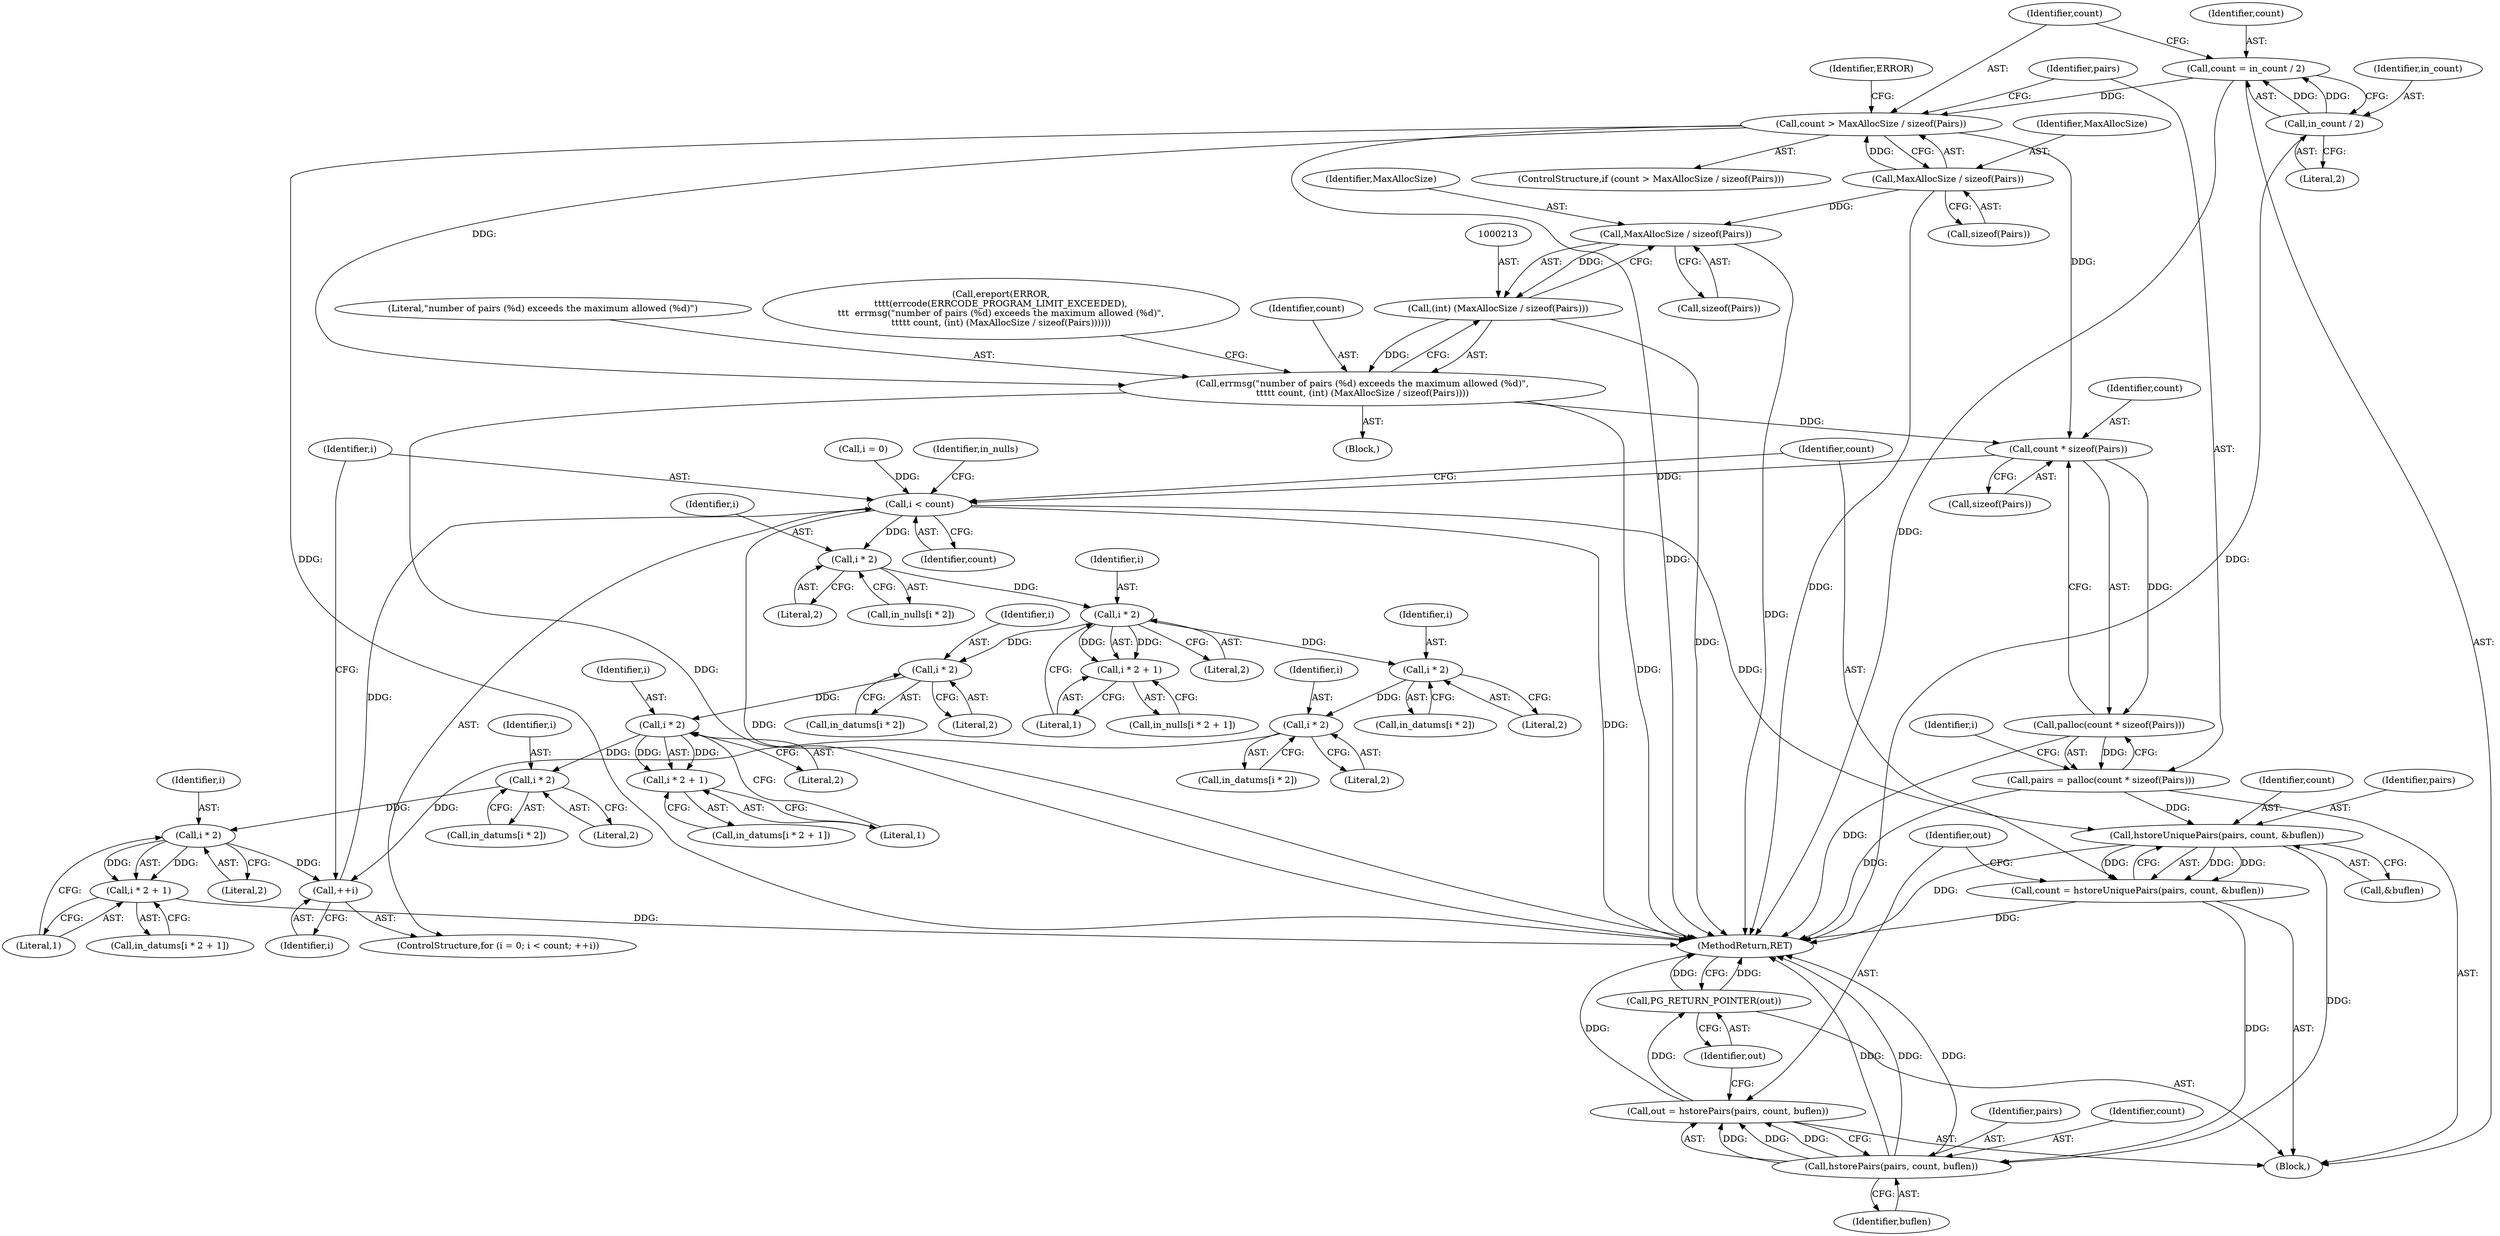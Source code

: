 digraph "0_postgres_31400a673325147e1205326008e32135a78b4d8a@API" {
"1000221" [label="(Call,count * sizeof(Pairs))"];
"1000198" [label="(Call,count > MaxAllocSize / sizeof(Pairs))"];
"1000192" [label="(Call,count = in_count / 2)"];
"1000194" [label="(Call,in_count / 2)"];
"1000200" [label="(Call,MaxAllocSize / sizeof(Pairs))"];
"1000209" [label="(Call,errmsg(\"number of pairs (%d) exceeds the maximum allowed (%d)\",\n\t\t\t\t\t count, (int) (MaxAllocSize / sizeof(Pairs))))"];
"1000212" [label="(Call,(int) (MaxAllocSize / sizeof(Pairs)))"];
"1000214" [label="(Call,MaxAllocSize / sizeof(Pairs))"];
"1000220" [label="(Call,palloc(count * sizeof(Pairs)))"];
"1000218" [label="(Call,pairs = palloc(count * sizeof(Pairs)))"];
"1000382" [label="(Call,hstoreUniquePairs(pairs, count, &buflen))"];
"1000380" [label="(Call,count = hstoreUniquePairs(pairs, count, &buflen))"];
"1000389" [label="(Call,hstorePairs(pairs, count, buflen))"];
"1000387" [label="(Call,out = hstorePairs(pairs, count, buflen))"];
"1000393" [label="(Call,PG_RETURN_POINTER(out))"];
"1000229" [label="(Call,i < count)"];
"1000238" [label="(Call,i * 2)"];
"1000252" [label="(Call,i * 2)"];
"1000251" [label="(Call,i * 2 + 1)"];
"1000266" [label="(Call,i * 2)"];
"1000286" [label="(Call,i * 2)"];
"1000232" [label="(Call,++i)"];
"1000321" [label="(Call,i * 2)"];
"1000334" [label="(Call,i * 2)"];
"1000333" [label="(Call,i * 2 + 1)"];
"1000348" [label="(Call,i * 2)"];
"1000362" [label="(Call,i * 2)"];
"1000361" [label="(Call,i * 2 + 1)"];
"1000205" [label="(Identifier,ERROR)"];
"1000287" [label="(Identifier,i)"];
"1000333" [label="(Call,i * 2 + 1)"];
"1000195" [label="(Identifier,in_count)"];
"1000227" [label="(Identifier,i)"];
"1000387" [label="(Call,out = hstorePairs(pairs, count, buflen))"];
"1000395" [label="(MethodReturn,RET)"];
"1000346" [label="(Call,in_datums[i * 2])"];
"1000218" [label="(Call,pairs = palloc(count * sizeof(Pairs)))"];
"1000284" [label="(Call,in_datums[i * 2])"];
"1000219" [label="(Identifier,pairs)"];
"1000240" [label="(Literal,2)"];
"1000334" [label="(Call,i * 2)"];
"1000204" [label="(Call,ereport(ERROR,\n\t\t\t\t(errcode(ERRCODE_PROGRAM_LIMIT_EXCEEDED),\n\t\t\t  errmsg(\"number of pairs (%d) exceeds the maximum allowed (%d)\",\n\t\t\t\t\t count, (int) (MaxAllocSize / sizeof(Pairs))))))"];
"1000363" [label="(Identifier,i)"];
"1000392" [label="(Identifier,buflen)"];
"1000384" [label="(Identifier,count)"];
"1000385" [label="(Call,&buflen)"];
"1000350" [label="(Literal,2)"];
"1000103" [label="(Block,)"];
"1000251" [label="(Call,i * 2 + 1)"];
"1000336" [label="(Literal,2)"];
"1000254" [label="(Literal,2)"];
"1000193" [label="(Identifier,count)"];
"1000321" [label="(Call,i * 2)"];
"1000253" [label="(Identifier,i)"];
"1000390" [label="(Identifier,pairs)"];
"1000361" [label="(Call,i * 2 + 1)"];
"1000236" [label="(Call,in_nulls[i * 2])"];
"1000211" [label="(Identifier,count)"];
"1000225" [label="(ControlStructure,for (i = 0; i < count; ++i))"];
"1000323" [label="(Literal,2)"];
"1000200" [label="(Call,MaxAllocSize / sizeof(Pairs))"];
"1000383" [label="(Identifier,pairs)"];
"1000267" [label="(Identifier,i)"];
"1000348" [label="(Call,i * 2)"];
"1000288" [label="(Literal,2)"];
"1000337" [label="(Literal,1)"];
"1000382" [label="(Call,hstoreUniquePairs(pairs, count, &buflen))"];
"1000232" [label="(Call,++i)"];
"1000238" [label="(Call,i * 2)"];
"1000222" [label="(Identifier,count)"];
"1000221" [label="(Call,count * sizeof(Pairs))"];
"1000199" [label="(Identifier,count)"];
"1000359" [label="(Call,in_datums[i * 2 + 1])"];
"1000255" [label="(Literal,1)"];
"1000393" [label="(Call,PG_RETURN_POINTER(out))"];
"1000194" [label="(Call,in_count / 2)"];
"1000197" [label="(ControlStructure,if (count > MaxAllocSize / sizeof(Pairs)))"];
"1000268" [label="(Literal,2)"];
"1000362" [label="(Call,i * 2)"];
"1000249" [label="(Call,in_nulls[i * 2 + 1])"];
"1000322" [label="(Identifier,i)"];
"1000226" [label="(Call,i = 0)"];
"1000206" [label="(Block,)"];
"1000233" [label="(Identifier,i)"];
"1000237" [label="(Identifier,in_nulls)"];
"1000389" [label="(Call,hstorePairs(pairs, count, buflen))"];
"1000192" [label="(Call,count = in_count / 2)"];
"1000209" [label="(Call,errmsg(\"number of pairs (%d) exceeds the maximum allowed (%d)\",\n\t\t\t\t\t count, (int) (MaxAllocSize / sizeof(Pairs))))"];
"1000252" [label="(Call,i * 2)"];
"1000335" [label="(Identifier,i)"];
"1000381" [label="(Identifier,count)"];
"1000215" [label="(Identifier,MaxAllocSize)"];
"1000319" [label="(Call,in_datums[i * 2])"];
"1000198" [label="(Call,count > MaxAllocSize / sizeof(Pairs))"];
"1000231" [label="(Identifier,count)"];
"1000286" [label="(Call,i * 2)"];
"1000230" [label="(Identifier,i)"];
"1000349" [label="(Identifier,i)"];
"1000210" [label="(Literal,\"number of pairs (%d) exceeds the maximum allowed (%d)\")"];
"1000391" [label="(Identifier,count)"];
"1000214" [label="(Call,MaxAllocSize / sizeof(Pairs))"];
"1000331" [label="(Call,in_datums[i * 2 + 1])"];
"1000220" [label="(Call,palloc(count * sizeof(Pairs)))"];
"1000201" [label="(Identifier,MaxAllocSize)"];
"1000380" [label="(Call,count = hstoreUniquePairs(pairs, count, &buflen))"];
"1000229" [label="(Call,i < count)"];
"1000365" [label="(Literal,1)"];
"1000196" [label="(Literal,2)"];
"1000216" [label="(Call,sizeof(Pairs))"];
"1000394" [label="(Identifier,out)"];
"1000364" [label="(Literal,2)"];
"1000202" [label="(Call,sizeof(Pairs))"];
"1000239" [label="(Identifier,i)"];
"1000388" [label="(Identifier,out)"];
"1000264" [label="(Call,in_datums[i * 2])"];
"1000212" [label="(Call,(int) (MaxAllocSize / sizeof(Pairs)))"];
"1000266" [label="(Call,i * 2)"];
"1000223" [label="(Call,sizeof(Pairs))"];
"1000221" -> "1000220"  [label="AST: "];
"1000221" -> "1000223"  [label="CFG: "];
"1000222" -> "1000221"  [label="AST: "];
"1000223" -> "1000221"  [label="AST: "];
"1000220" -> "1000221"  [label="CFG: "];
"1000221" -> "1000220"  [label="DDG: "];
"1000198" -> "1000221"  [label="DDG: "];
"1000209" -> "1000221"  [label="DDG: "];
"1000221" -> "1000229"  [label="DDG: "];
"1000198" -> "1000197"  [label="AST: "];
"1000198" -> "1000200"  [label="CFG: "];
"1000199" -> "1000198"  [label="AST: "];
"1000200" -> "1000198"  [label="AST: "];
"1000205" -> "1000198"  [label="CFG: "];
"1000219" -> "1000198"  [label="CFG: "];
"1000198" -> "1000395"  [label="DDG: "];
"1000198" -> "1000395"  [label="DDG: "];
"1000192" -> "1000198"  [label="DDG: "];
"1000200" -> "1000198"  [label="DDG: "];
"1000198" -> "1000209"  [label="DDG: "];
"1000192" -> "1000103"  [label="AST: "];
"1000192" -> "1000194"  [label="CFG: "];
"1000193" -> "1000192"  [label="AST: "];
"1000194" -> "1000192"  [label="AST: "];
"1000199" -> "1000192"  [label="CFG: "];
"1000192" -> "1000395"  [label="DDG: "];
"1000194" -> "1000192"  [label="DDG: "];
"1000194" -> "1000192"  [label="DDG: "];
"1000194" -> "1000196"  [label="CFG: "];
"1000195" -> "1000194"  [label="AST: "];
"1000196" -> "1000194"  [label="AST: "];
"1000194" -> "1000395"  [label="DDG: "];
"1000200" -> "1000202"  [label="CFG: "];
"1000201" -> "1000200"  [label="AST: "];
"1000202" -> "1000200"  [label="AST: "];
"1000200" -> "1000395"  [label="DDG: "];
"1000200" -> "1000214"  [label="DDG: "];
"1000209" -> "1000206"  [label="AST: "];
"1000209" -> "1000212"  [label="CFG: "];
"1000210" -> "1000209"  [label="AST: "];
"1000211" -> "1000209"  [label="AST: "];
"1000212" -> "1000209"  [label="AST: "];
"1000204" -> "1000209"  [label="CFG: "];
"1000209" -> "1000395"  [label="DDG: "];
"1000209" -> "1000395"  [label="DDG: "];
"1000212" -> "1000209"  [label="DDG: "];
"1000212" -> "1000214"  [label="CFG: "];
"1000213" -> "1000212"  [label="AST: "];
"1000214" -> "1000212"  [label="AST: "];
"1000212" -> "1000395"  [label="DDG: "];
"1000214" -> "1000212"  [label="DDG: "];
"1000214" -> "1000216"  [label="CFG: "];
"1000215" -> "1000214"  [label="AST: "];
"1000216" -> "1000214"  [label="AST: "];
"1000214" -> "1000395"  [label="DDG: "];
"1000220" -> "1000218"  [label="AST: "];
"1000218" -> "1000220"  [label="CFG: "];
"1000220" -> "1000395"  [label="DDG: "];
"1000220" -> "1000218"  [label="DDG: "];
"1000218" -> "1000103"  [label="AST: "];
"1000219" -> "1000218"  [label="AST: "];
"1000227" -> "1000218"  [label="CFG: "];
"1000218" -> "1000395"  [label="DDG: "];
"1000218" -> "1000382"  [label="DDG: "];
"1000382" -> "1000380"  [label="AST: "];
"1000382" -> "1000385"  [label="CFG: "];
"1000383" -> "1000382"  [label="AST: "];
"1000384" -> "1000382"  [label="AST: "];
"1000385" -> "1000382"  [label="AST: "];
"1000380" -> "1000382"  [label="CFG: "];
"1000382" -> "1000395"  [label="DDG: "];
"1000382" -> "1000380"  [label="DDG: "];
"1000382" -> "1000380"  [label="DDG: "];
"1000382" -> "1000380"  [label="DDG: "];
"1000229" -> "1000382"  [label="DDG: "];
"1000382" -> "1000389"  [label="DDG: "];
"1000380" -> "1000103"  [label="AST: "];
"1000381" -> "1000380"  [label="AST: "];
"1000388" -> "1000380"  [label="CFG: "];
"1000380" -> "1000395"  [label="DDG: "];
"1000380" -> "1000389"  [label="DDG: "];
"1000389" -> "1000387"  [label="AST: "];
"1000389" -> "1000392"  [label="CFG: "];
"1000390" -> "1000389"  [label="AST: "];
"1000391" -> "1000389"  [label="AST: "];
"1000392" -> "1000389"  [label="AST: "];
"1000387" -> "1000389"  [label="CFG: "];
"1000389" -> "1000395"  [label="DDG: "];
"1000389" -> "1000395"  [label="DDG: "];
"1000389" -> "1000395"  [label="DDG: "];
"1000389" -> "1000387"  [label="DDG: "];
"1000389" -> "1000387"  [label="DDG: "];
"1000389" -> "1000387"  [label="DDG: "];
"1000387" -> "1000103"  [label="AST: "];
"1000388" -> "1000387"  [label="AST: "];
"1000394" -> "1000387"  [label="CFG: "];
"1000387" -> "1000395"  [label="DDG: "];
"1000387" -> "1000393"  [label="DDG: "];
"1000393" -> "1000103"  [label="AST: "];
"1000393" -> "1000394"  [label="CFG: "];
"1000394" -> "1000393"  [label="AST: "];
"1000395" -> "1000393"  [label="CFG: "];
"1000393" -> "1000395"  [label="DDG: "];
"1000393" -> "1000395"  [label="DDG: "];
"1000229" -> "1000225"  [label="AST: "];
"1000229" -> "1000231"  [label="CFG: "];
"1000230" -> "1000229"  [label="AST: "];
"1000231" -> "1000229"  [label="AST: "];
"1000237" -> "1000229"  [label="CFG: "];
"1000381" -> "1000229"  [label="CFG: "];
"1000229" -> "1000395"  [label="DDG: "];
"1000229" -> "1000395"  [label="DDG: "];
"1000226" -> "1000229"  [label="DDG: "];
"1000232" -> "1000229"  [label="DDG: "];
"1000229" -> "1000238"  [label="DDG: "];
"1000238" -> "1000236"  [label="AST: "];
"1000238" -> "1000240"  [label="CFG: "];
"1000239" -> "1000238"  [label="AST: "];
"1000240" -> "1000238"  [label="AST: "];
"1000236" -> "1000238"  [label="CFG: "];
"1000238" -> "1000252"  [label="DDG: "];
"1000252" -> "1000251"  [label="AST: "];
"1000252" -> "1000254"  [label="CFG: "];
"1000253" -> "1000252"  [label="AST: "];
"1000254" -> "1000252"  [label="AST: "];
"1000255" -> "1000252"  [label="CFG: "];
"1000252" -> "1000251"  [label="DDG: "];
"1000252" -> "1000251"  [label="DDG: "];
"1000252" -> "1000266"  [label="DDG: "];
"1000252" -> "1000321"  [label="DDG: "];
"1000251" -> "1000249"  [label="AST: "];
"1000251" -> "1000255"  [label="CFG: "];
"1000255" -> "1000251"  [label="AST: "];
"1000249" -> "1000251"  [label="CFG: "];
"1000266" -> "1000264"  [label="AST: "];
"1000266" -> "1000268"  [label="CFG: "];
"1000267" -> "1000266"  [label="AST: "];
"1000268" -> "1000266"  [label="AST: "];
"1000264" -> "1000266"  [label="CFG: "];
"1000266" -> "1000286"  [label="DDG: "];
"1000286" -> "1000284"  [label="AST: "];
"1000286" -> "1000288"  [label="CFG: "];
"1000287" -> "1000286"  [label="AST: "];
"1000288" -> "1000286"  [label="AST: "];
"1000284" -> "1000286"  [label="CFG: "];
"1000286" -> "1000232"  [label="DDG: "];
"1000232" -> "1000225"  [label="AST: "];
"1000232" -> "1000233"  [label="CFG: "];
"1000233" -> "1000232"  [label="AST: "];
"1000230" -> "1000232"  [label="CFG: "];
"1000362" -> "1000232"  [label="DDG: "];
"1000321" -> "1000319"  [label="AST: "];
"1000321" -> "1000323"  [label="CFG: "];
"1000322" -> "1000321"  [label="AST: "];
"1000323" -> "1000321"  [label="AST: "];
"1000319" -> "1000321"  [label="CFG: "];
"1000321" -> "1000334"  [label="DDG: "];
"1000334" -> "1000333"  [label="AST: "];
"1000334" -> "1000336"  [label="CFG: "];
"1000335" -> "1000334"  [label="AST: "];
"1000336" -> "1000334"  [label="AST: "];
"1000337" -> "1000334"  [label="CFG: "];
"1000334" -> "1000333"  [label="DDG: "];
"1000334" -> "1000333"  [label="DDG: "];
"1000334" -> "1000348"  [label="DDG: "];
"1000333" -> "1000331"  [label="AST: "];
"1000333" -> "1000337"  [label="CFG: "];
"1000337" -> "1000333"  [label="AST: "];
"1000331" -> "1000333"  [label="CFG: "];
"1000348" -> "1000346"  [label="AST: "];
"1000348" -> "1000350"  [label="CFG: "];
"1000349" -> "1000348"  [label="AST: "];
"1000350" -> "1000348"  [label="AST: "];
"1000346" -> "1000348"  [label="CFG: "];
"1000348" -> "1000362"  [label="DDG: "];
"1000362" -> "1000361"  [label="AST: "];
"1000362" -> "1000364"  [label="CFG: "];
"1000363" -> "1000362"  [label="AST: "];
"1000364" -> "1000362"  [label="AST: "];
"1000365" -> "1000362"  [label="CFG: "];
"1000362" -> "1000361"  [label="DDG: "];
"1000362" -> "1000361"  [label="DDG: "];
"1000361" -> "1000359"  [label="AST: "];
"1000361" -> "1000365"  [label="CFG: "];
"1000365" -> "1000361"  [label="AST: "];
"1000359" -> "1000361"  [label="CFG: "];
"1000361" -> "1000395"  [label="DDG: "];
}

